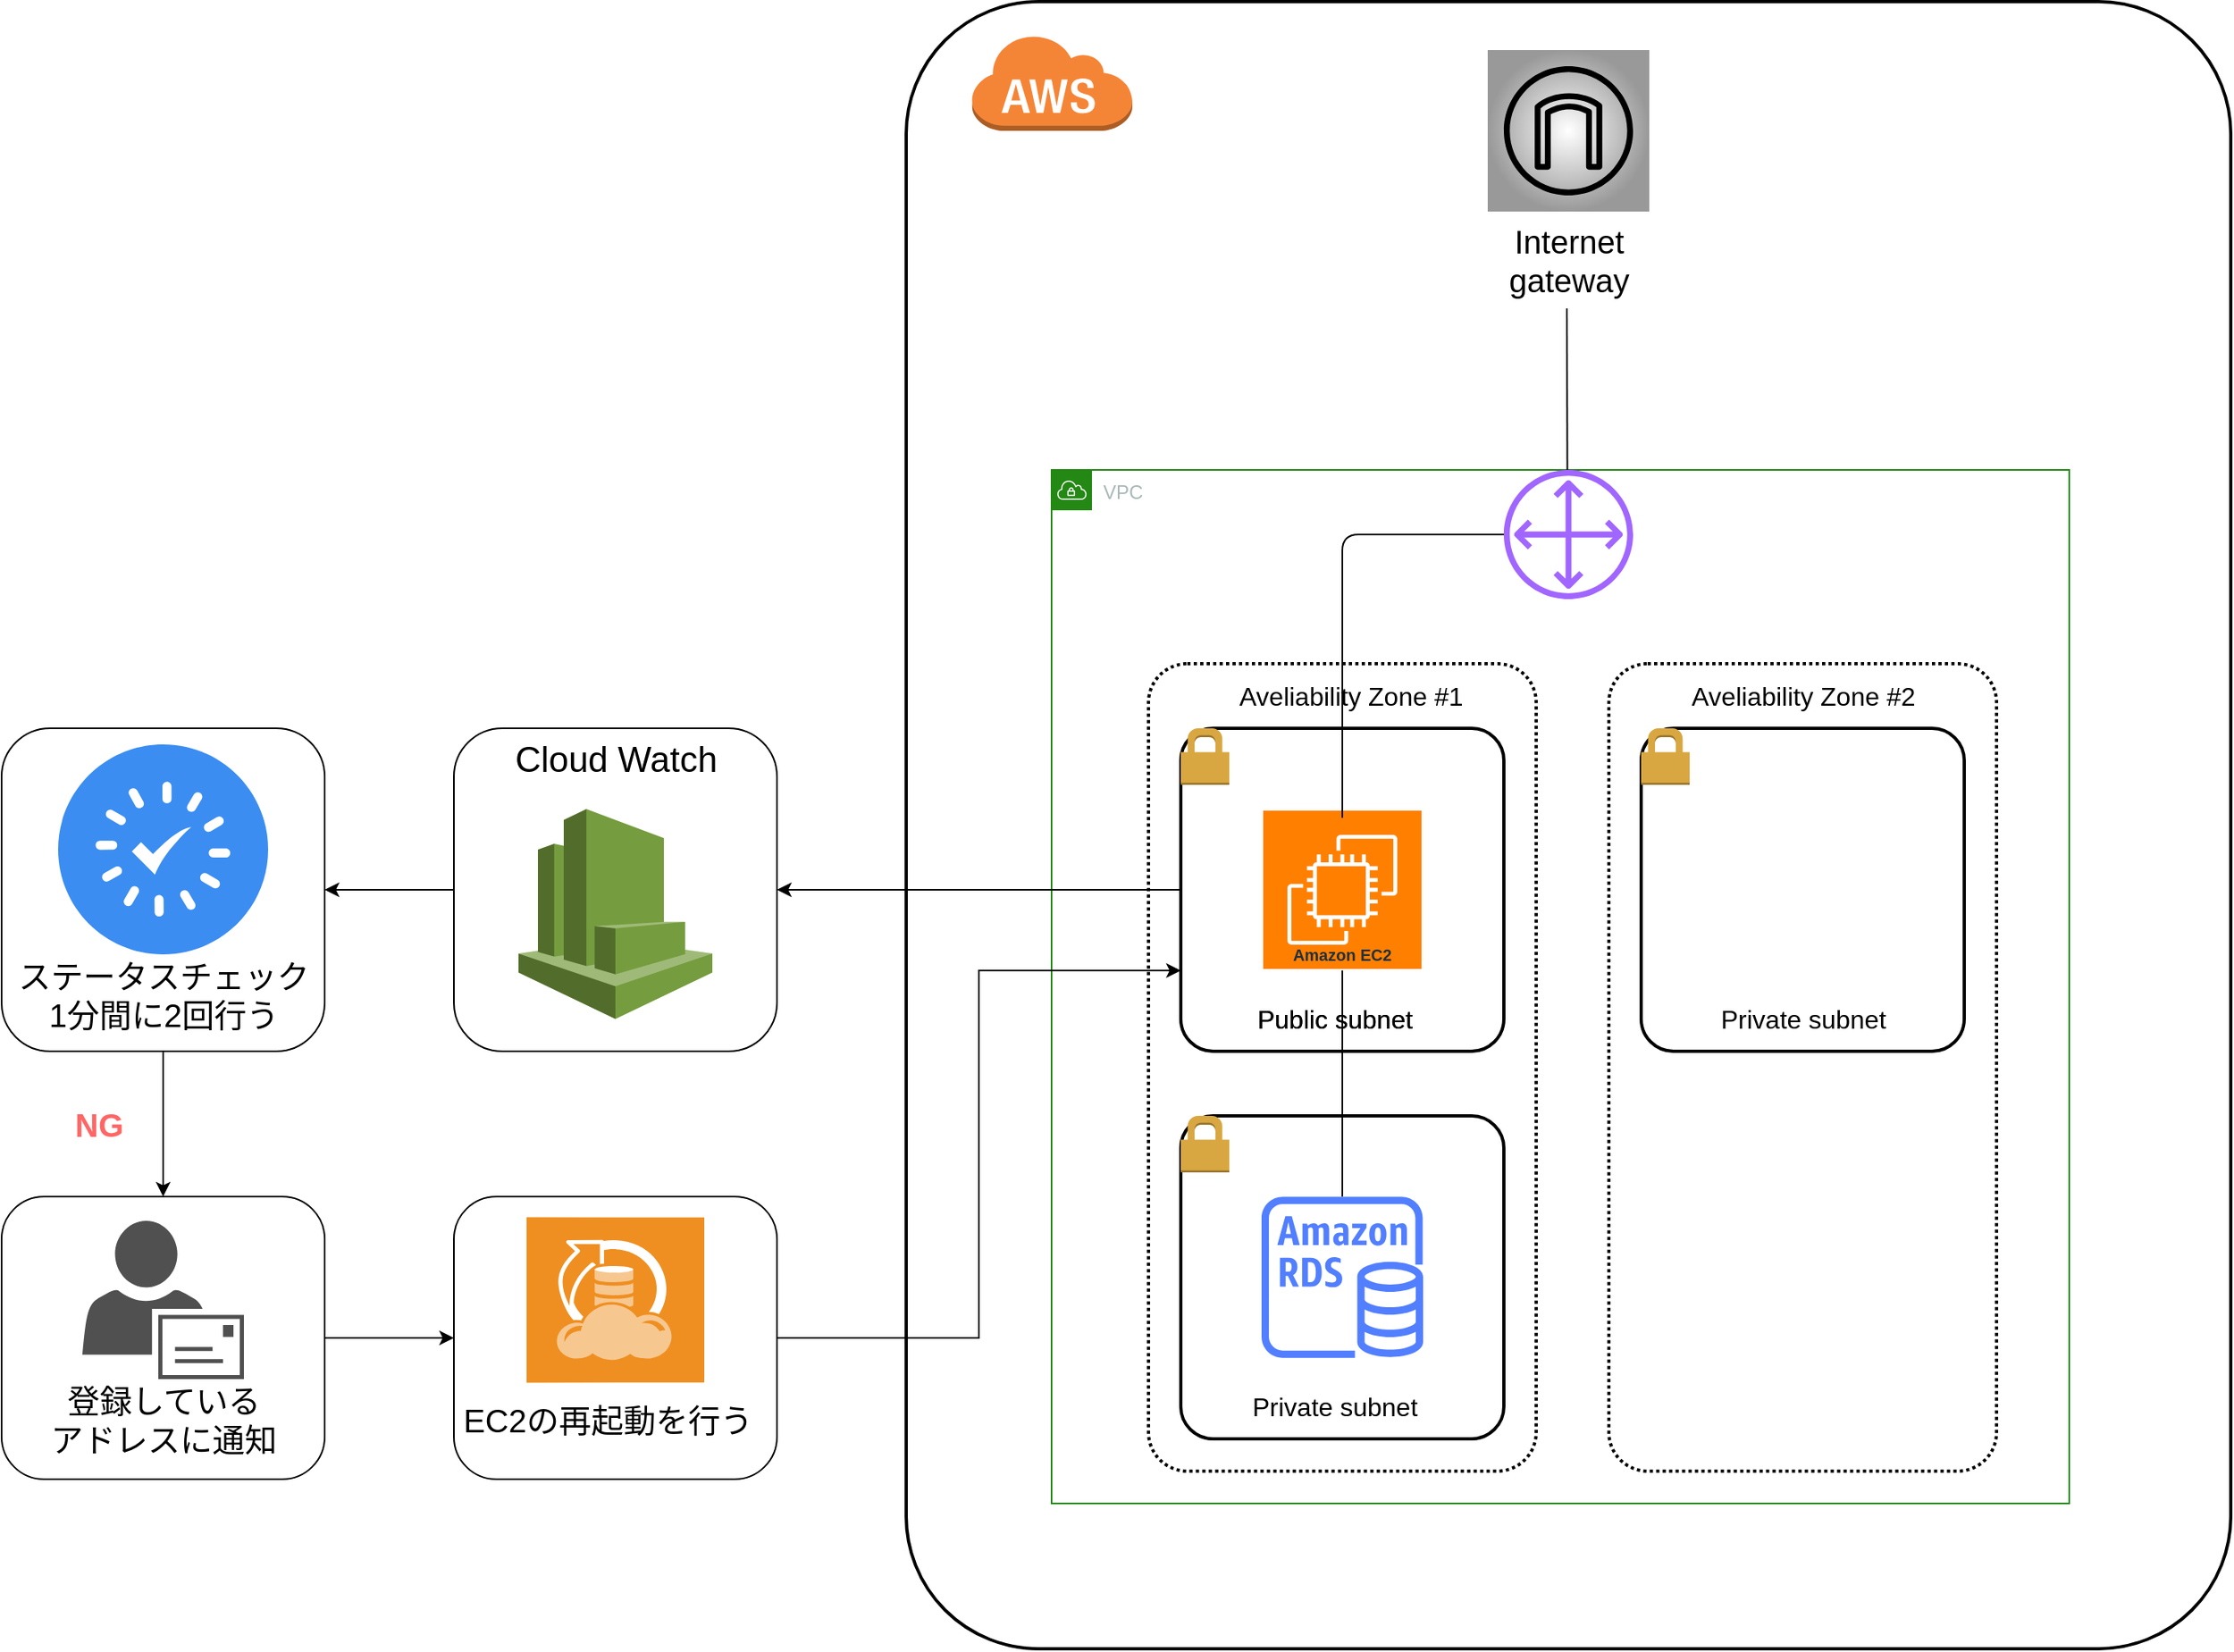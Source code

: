 <mxfile version="15.1.0" type="github">
  <diagram id="4JtZZnZ8_Ed12hvy2thT" name="ページ1">
    <mxGraphModel dx="2334" dy="1055" grid="1" gridSize="10" guides="1" tooltips="1" connect="1" arrows="1" fold="1" page="1" pageScale="1" pageWidth="1169" pageHeight="827" math="0" shadow="0">
      <root>
        <mxCell id="0" />
        <mxCell id="1" parent="0" />
        <mxCell id="IC7GX14jKWpKbaccPVez-23" value="" style="rounded=1;whiteSpace=wrap;html=1;fontSize=20;fontColor=#FF6666;verticalAlign=middle;" vertex="1" parent="1">
          <mxGeometry x="20" y="1160" width="200" height="175" as="geometry" />
        </mxCell>
        <mxCell id="IC7GX14jKWpKbaccPVez-25" style="edgeStyle=orthogonalEdgeStyle;rounded=0;sketch=0;jumpSize=6;orthogonalLoop=1;jettySize=auto;html=1;entryX=0;entryY=0.5;entryDx=0;entryDy=0;shadow=0;fontSize=20;fontColor=#FF6666;startSize=6;" edge="1" parent="1" source="IC7GX14jKWpKbaccPVez-17" target="IC7GX14jKWpKbaccPVez-23">
          <mxGeometry relative="1" as="geometry" />
        </mxCell>
        <mxCell id="IC7GX14jKWpKbaccPVez-17" value="" style="rounded=1;whiteSpace=wrap;html=1;fontSize=20;fontColor=#FF6666;verticalAlign=middle;" vertex="1" parent="1">
          <mxGeometry x="-260" y="1160" width="200" height="175" as="geometry" />
        </mxCell>
        <mxCell id="JZ96BJKMGMlSmCd91mhv-27" value="" style="rounded=1;arcSize=10;dashed=0;gradientColor=none;strokeWidth=2;fontSize=16;" parent="1" vertex="1">
          <mxGeometry x="300" y="420" width="820" height="1020" as="geometry" />
        </mxCell>
        <mxCell id="JZ96BJKMGMlSmCd91mhv-17" value="" style="rounded=1;arcSize=10;dashed=1;fillColor=none;gradientColor=none;dashPattern=1 1;strokeWidth=2;fontSize=16;" parent="1" vertex="1">
          <mxGeometry x="735" y="830" width="240" height="500" as="geometry" />
        </mxCell>
        <mxCell id="JZ96BJKMGMlSmCd91mhv-3" value="VPC" style="points=[[0,0],[0.25,0],[0.5,0],[0.75,0],[1,0],[1,0.25],[1,0.5],[1,0.75],[1,1],[0.75,1],[0.5,1],[0.25,1],[0,1],[0,0.75],[0,0.5],[0,0.25]];outlineConnect=0;gradientColor=none;html=1;whiteSpace=wrap;fontSize=12;fontStyle=0;shape=mxgraph.aws4.group;grIcon=mxgraph.aws4.group_vpc;strokeColor=#248814;fillColor=none;verticalAlign=top;align=left;spacingLeft=30;fontColor=#AAB7B8;dashed=0;" parent="1" vertex="1">
          <mxGeometry x="390" y="710" width="630" height="640" as="geometry" />
        </mxCell>
        <mxCell id="JZ96BJKMGMlSmCd91mhv-16" value="" style="rounded=1;arcSize=10;dashed=1;fillColor=none;gradientColor=none;dashPattern=1 1;strokeWidth=2;fontSize=16;" parent="1" vertex="1">
          <mxGeometry x="450" y="830" width="240" height="500" as="geometry" />
        </mxCell>
        <mxCell id="IC7GX14jKWpKbaccPVez-13" style="edgeStyle=orthogonalEdgeStyle;rounded=0;sketch=0;jumpSize=6;orthogonalLoop=1;jettySize=auto;html=1;exitX=0.5;exitY=1;exitDx=0;exitDy=0;shadow=0;fontSize=20;fontColor=#000000;startSize=6;entryX=0.5;entryY=0;entryDx=0;entryDy=0;" edge="1" parent="1" source="IC7GX14jKWpKbaccPVez-6" target="IC7GX14jKWpKbaccPVez-17">
          <mxGeometry relative="1" as="geometry">
            <mxPoint x="-160" y="1140" as="targetPoint" />
          </mxGeometry>
        </mxCell>
        <mxCell id="IC7GX14jKWpKbaccPVez-6" value="" style="rounded=1;whiteSpace=wrap;html=1;fontSize=20;" vertex="1" parent="1">
          <mxGeometry x="-260" y="870" width="200" height="200" as="geometry" />
        </mxCell>
        <mxCell id="IC7GX14jKWpKbaccPVez-15" style="edgeStyle=orthogonalEdgeStyle;rounded=0;sketch=0;jumpSize=6;orthogonalLoop=1;jettySize=auto;html=1;shadow=0;fontSize=20;fontColor=#FF6666;startSize=6;" edge="1" parent="1" source="IC7GX14jKWpKbaccPVez-3" target="IC7GX14jKWpKbaccPVez-6">
          <mxGeometry relative="1" as="geometry" />
        </mxCell>
        <mxCell id="IC7GX14jKWpKbaccPVez-3" value="" style="rounded=1;whiteSpace=wrap;html=1;fontSize=22;" vertex="1" parent="1">
          <mxGeometry x="20" y="870" width="200" height="200" as="geometry" />
        </mxCell>
        <mxCell id="JZ96BJKMGMlSmCd91mhv-1" value="" style="outlineConnect=0;fontColor=#232F3E;gradientColor=none;fillColor=#527FFF;strokeColor=none;dashed=0;verticalLabelPosition=bottom;verticalAlign=top;align=center;html=1;fontSize=12;fontStyle=0;aspect=fixed;pointerEvents=1;shape=mxgraph.aws4.rds_instance;" parent="1" vertex="1">
          <mxGeometry x="520" y="1160" width="100" height="100" as="geometry" />
        </mxCell>
        <mxCell id="JZ96BJKMGMlSmCd91mhv-2" value="Amazon EC2" style="outlineConnect=0;fontColor=#232F3E;gradientColor=none;strokeColor=#ffffff;fillColor=#FF8000;dashed=0;verticalLabelPosition=middle;verticalAlign=bottom;align=center;html=1;whiteSpace=wrap;fontSize=10;fontStyle=1;spacing=3;shape=mxgraph.aws4.productIcon;prIcon=mxgraph.aws4.ec2;" parent="1" vertex="1">
          <mxGeometry x="520" y="920" width="100" height="100" as="geometry" />
        </mxCell>
        <mxCell id="IC7GX14jKWpKbaccPVez-7" style="edgeStyle=orthogonalEdgeStyle;rounded=0;orthogonalLoop=1;jettySize=auto;html=1;entryX=1;entryY=0.5;entryDx=0;entryDy=0;fontSize=20;jumpSize=6;startSize=6;shadow=0;sketch=0;fontStyle=0" edge="1" parent="1" source="JZ96BJKMGMlSmCd91mhv-4" target="IC7GX14jKWpKbaccPVez-3">
          <mxGeometry relative="1" as="geometry" />
        </mxCell>
        <mxCell id="JZ96BJKMGMlSmCd91mhv-4" value="" style="rounded=1;arcSize=10;dashed=0;fillColor=none;gradientColor=none;strokeWidth=2;" parent="1" vertex="1">
          <mxGeometry x="470" y="870" width="200" height="200" as="geometry" />
        </mxCell>
        <mxCell id="JZ96BJKMGMlSmCd91mhv-5" value="" style="dashed=0;html=1;shape=mxgraph.aws3.permissions;fillColor=#D9A741;gradientColor=none;dashed=0;" parent="1" vertex="1">
          <mxGeometry x="470" y="870" width="30" height="35" as="geometry" />
        </mxCell>
        <mxCell id="JZ96BJKMGMlSmCd91mhv-6" value="" style="rounded=1;arcSize=10;dashed=0;fillColor=none;gradientColor=none;strokeWidth=2;" parent="1" vertex="1">
          <mxGeometry x="470" y="1110" width="200" height="200" as="geometry" />
        </mxCell>
        <mxCell id="JZ96BJKMGMlSmCd91mhv-7" value="" style="dashed=0;html=1;shape=mxgraph.aws3.permissions;fillColor=#D9A741;gradientColor=none;dashed=0;" parent="1" vertex="1">
          <mxGeometry x="470" y="1110" width="30" height="35" as="geometry" />
        </mxCell>
        <mxCell id="JZ96BJKMGMlSmCd91mhv-8" value="Public subnet" style="text;html=1;resizable=0;autosize=1;align=center;verticalAlign=middle;points=[];fillColor=none;strokeColor=none;rounded=0;fontSize=16;" parent="1" vertex="1">
          <mxGeometry x="510" y="1040" width="110" height="20" as="geometry" />
        </mxCell>
        <mxCell id="JZ96BJKMGMlSmCd91mhv-10" value="Public subnet" style="text;html=1;resizable=0;autosize=1;align=center;verticalAlign=middle;points=[];fillColor=none;strokeColor=none;rounded=0;fontSize=16;" parent="1" vertex="1">
          <mxGeometry x="510" y="1040" width="110" height="20" as="geometry" />
        </mxCell>
        <mxCell id="JZ96BJKMGMlSmCd91mhv-11" value="Private subnet" style="text;html=1;resizable=0;autosize=1;align=center;verticalAlign=middle;points=[];fillColor=none;strokeColor=none;rounded=0;fontSize=16;" parent="1" vertex="1">
          <mxGeometry x="505" y="1280" width="120" height="20" as="geometry" />
        </mxCell>
        <mxCell id="JZ96BJKMGMlSmCd91mhv-13" value="" style="rounded=1;arcSize=10;dashed=0;fillColor=none;gradientColor=none;strokeWidth=2;" parent="1" vertex="1">
          <mxGeometry x="755" y="870" width="200" height="200" as="geometry" />
        </mxCell>
        <mxCell id="JZ96BJKMGMlSmCd91mhv-14" value="" style="dashed=0;html=1;shape=mxgraph.aws3.permissions;fillColor=#D9A741;gradientColor=none;dashed=0;" parent="1" vertex="1">
          <mxGeometry x="755" y="870" width="30" height="35" as="geometry" />
        </mxCell>
        <mxCell id="JZ96BJKMGMlSmCd91mhv-15" value="Private subnet" style="text;html=1;resizable=0;autosize=1;align=center;verticalAlign=middle;points=[];fillColor=none;strokeColor=none;rounded=0;fontSize=16;" parent="1" vertex="1">
          <mxGeometry x="795" y="1040" width="120" height="20" as="geometry" />
        </mxCell>
        <mxCell id="JZ96BJKMGMlSmCd91mhv-18" value="" style="outlineConnect=0;fontColor=#232F3E;gradientColor=none;fillColor=#A166FF;strokeColor=none;dashed=0;verticalLabelPosition=bottom;verticalAlign=top;align=center;html=1;fontSize=12;fontStyle=0;aspect=fixed;pointerEvents=1;shape=mxgraph.aws4.customer_gateway;" parent="1" vertex="1">
          <mxGeometry x="670" y="710" width="80" height="80" as="geometry" />
        </mxCell>
        <mxCell id="JZ96BJKMGMlSmCd91mhv-19" value="Internet&lt;br style=&quot;font-size: 20px;&quot;&gt;gateway" style="outlineConnect=0;dashed=0;verticalLabelPosition=bottom;verticalAlign=top;align=center;fontSize=20;fontStyle=0;aspect=fixed;shape=mxgraph.aws4.resourceIcon;resIcon=mxgraph.aws4.internet_gateway;labelBorderColor=none;html=1;gradientColor=#999999;gradientDirection=radial;strokeColor=none;" parent="1" vertex="1">
          <mxGeometry x="660" y="450" width="100" height="100" as="geometry" />
        </mxCell>
        <mxCell id="JZ96BJKMGMlSmCd91mhv-28" value="" style="dashed=0;html=1;shape=mxgraph.aws3.cloud;fillColor=#F58536;gradientColor=none;dashed=0;fontSize=16;" parent="1" vertex="1">
          <mxGeometry x="340" y="440" width="100" height="60" as="geometry" />
        </mxCell>
        <mxCell id="JZ96BJKMGMlSmCd91mhv-32" value="" style="endArrow=none;html=1;fontSize=16;" parent="1" edge="1">
          <mxGeometry width="50" height="50" relative="1" as="geometry">
            <mxPoint x="709.29" y="710" as="sourcePoint" />
            <mxPoint x="709" y="610" as="targetPoint" />
            <Array as="points">
              <mxPoint x="709" y="610" />
            </Array>
          </mxGeometry>
        </mxCell>
        <mxCell id="JZ96BJKMGMlSmCd91mhv-33" value="" style="endArrow=none;html=1;fontSize=16;" parent="1" edge="1">
          <mxGeometry width="50" height="50" relative="1" as="geometry">
            <mxPoint x="570" y="790" as="sourcePoint" />
            <mxPoint x="670" y="750" as="targetPoint" />
            <Array as="points">
              <mxPoint x="570" y="930" />
              <mxPoint x="570" y="750" />
            </Array>
          </mxGeometry>
        </mxCell>
        <mxCell id="JZ96BJKMGMlSmCd91mhv-34" value="" style="endArrow=none;html=1;fontSize=16;" parent="1" edge="1">
          <mxGeometry width="50" height="50" relative="1" as="geometry">
            <mxPoint x="570" y="1160" as="sourcePoint" />
            <mxPoint x="570" y="1020" as="targetPoint" />
            <Array as="points">
              <mxPoint x="570" y="1160" />
            </Array>
          </mxGeometry>
        </mxCell>
        <mxCell id="JZ96BJKMGMlSmCd91mhv-35" value="Aveliability Zone #1" style="text;html=1;resizable=0;autosize=1;align=center;verticalAlign=middle;points=[];fillColor=none;strokeColor=none;rounded=0;fontSize=16;" parent="1" vertex="1">
          <mxGeometry x="500" y="840" width="150" height="20" as="geometry" />
        </mxCell>
        <mxCell id="JZ96BJKMGMlSmCd91mhv-36" value="Aveliability Zone #2" style="text;html=1;resizable=0;autosize=1;align=center;verticalAlign=middle;points=[];fillColor=none;strokeColor=none;rounded=0;fontSize=16;" parent="1" vertex="1">
          <mxGeometry x="780" y="840" width="150" height="20" as="geometry" />
        </mxCell>
        <mxCell id="IC7GX14jKWpKbaccPVez-1" value="" style="outlineConnect=0;dashed=0;verticalLabelPosition=bottom;verticalAlign=top;align=center;html=1;shape=mxgraph.aws3.cloudwatch;fillColor=#759C3E;gradientColor=none;" vertex="1" parent="1">
          <mxGeometry x="60" y="920" width="120" height="130" as="geometry" />
        </mxCell>
        <mxCell id="IC7GX14jKWpKbaccPVez-2" value="Cloud Watch" style="text;html=1;resizable=0;autosize=1;align=center;verticalAlign=middle;points=[];fillColor=none;strokeColor=none;rounded=0;fontSize=22;" vertex="1" parent="1">
          <mxGeometry x="50" y="875" width="140" height="30" as="geometry" />
        </mxCell>
        <mxCell id="IC7GX14jKWpKbaccPVez-4" value="" style="html=1;aspect=fixed;strokeColor=none;shadow=0;align=center;verticalAlign=top;fillColor=#3B8DF1;shape=mxgraph.gcp2.check_2;fontSize=22;" vertex="1" parent="1">
          <mxGeometry x="-225" y="880" width="130" height="130" as="geometry" />
        </mxCell>
        <mxCell id="IC7GX14jKWpKbaccPVez-5" value="ステータスチェック&lt;br style=&quot;font-size: 20px;&quot;&gt;1分間に2回行う" style="text;html=1;resizable=0;autosize=1;align=center;verticalAlign=middle;points=[];fillColor=none;strokeColor=none;rounded=0;fontSize=20;" vertex="1" parent="1">
          <mxGeometry x="-260" y="1010" width="200" height="50" as="geometry" />
        </mxCell>
        <mxCell id="IC7GX14jKWpKbaccPVez-14" value="NG" style="text;html=1;resizable=0;autosize=1;align=center;verticalAlign=middle;points=[];fillColor=none;strokeColor=none;rounded=0;fontSize=20;fontStyle=1;fontColor=#FF6666;" vertex="1" parent="1">
          <mxGeometry x="-225" y="1100" width="50" height="30" as="geometry" />
        </mxCell>
        <mxCell id="IC7GX14jKWpKbaccPVez-16" value="" style="pointerEvents=1;shadow=0;dashed=0;html=1;strokeColor=none;fillColor=#505050;labelPosition=center;verticalLabelPosition=bottom;verticalAlign=top;outlineConnect=0;align=center;shape=mxgraph.office.users.mail_user;fontSize=20;fontColor=#FF6666;" vertex="1" parent="1">
          <mxGeometry x="-210" y="1175" width="100" height="98" as="geometry" />
        </mxCell>
        <mxCell id="IC7GX14jKWpKbaccPVez-18" value="&lt;font color=&quot;#000000&quot;&gt;登録している&lt;br&gt;アドレスに通知&lt;br&gt;&lt;/font&gt;" style="text;html=1;resizable=0;autosize=1;align=center;verticalAlign=middle;points=[];fillColor=none;strokeColor=none;rounded=0;fontSize=20;fontColor=#FF6666;" vertex="1" parent="1">
          <mxGeometry x="-235" y="1273" width="150" height="50" as="geometry" />
        </mxCell>
        <mxCell id="IC7GX14jKWpKbaccPVez-19" value="" style="shadow=0;dashed=0;html=1;strokeColor=none;fillColor=#EF8F21;labelPosition=center;verticalLabelPosition=bottom;verticalAlign=top;align=center;outlineConnect=0;shape=mxgraph.veeam.2d.disaster_recovery;fontSize=20;fontColor=#FF6666;" vertex="1" parent="1">
          <mxGeometry x="65" y="1172.8" width="110" height="102.4" as="geometry" />
        </mxCell>
        <mxCell id="IC7GX14jKWpKbaccPVez-21" value="&lt;font color=&quot;#000000&quot;&gt;EC2の再起動を行う&lt;/font&gt;" style="text;html=1;resizable=0;autosize=1;align=center;verticalAlign=middle;points=[];fillColor=none;strokeColor=none;rounded=0;fontSize=20;fontColor=#FF6666;" vertex="1" parent="1">
          <mxGeometry x="20" y="1283" width="190" height="30" as="geometry" />
        </mxCell>
        <mxCell id="IC7GX14jKWpKbaccPVez-26" style="edgeStyle=orthogonalEdgeStyle;rounded=0;sketch=0;jumpSize=6;orthogonalLoop=1;jettySize=auto;html=1;entryX=0;entryY=0.75;entryDx=0;entryDy=0;shadow=0;fontSize=20;fontColor=#FF6666;startSize=6;" edge="1" parent="1" source="IC7GX14jKWpKbaccPVez-23" target="JZ96BJKMGMlSmCd91mhv-4">
          <mxGeometry relative="1" as="geometry" />
        </mxCell>
      </root>
    </mxGraphModel>
  </diagram>
</mxfile>
